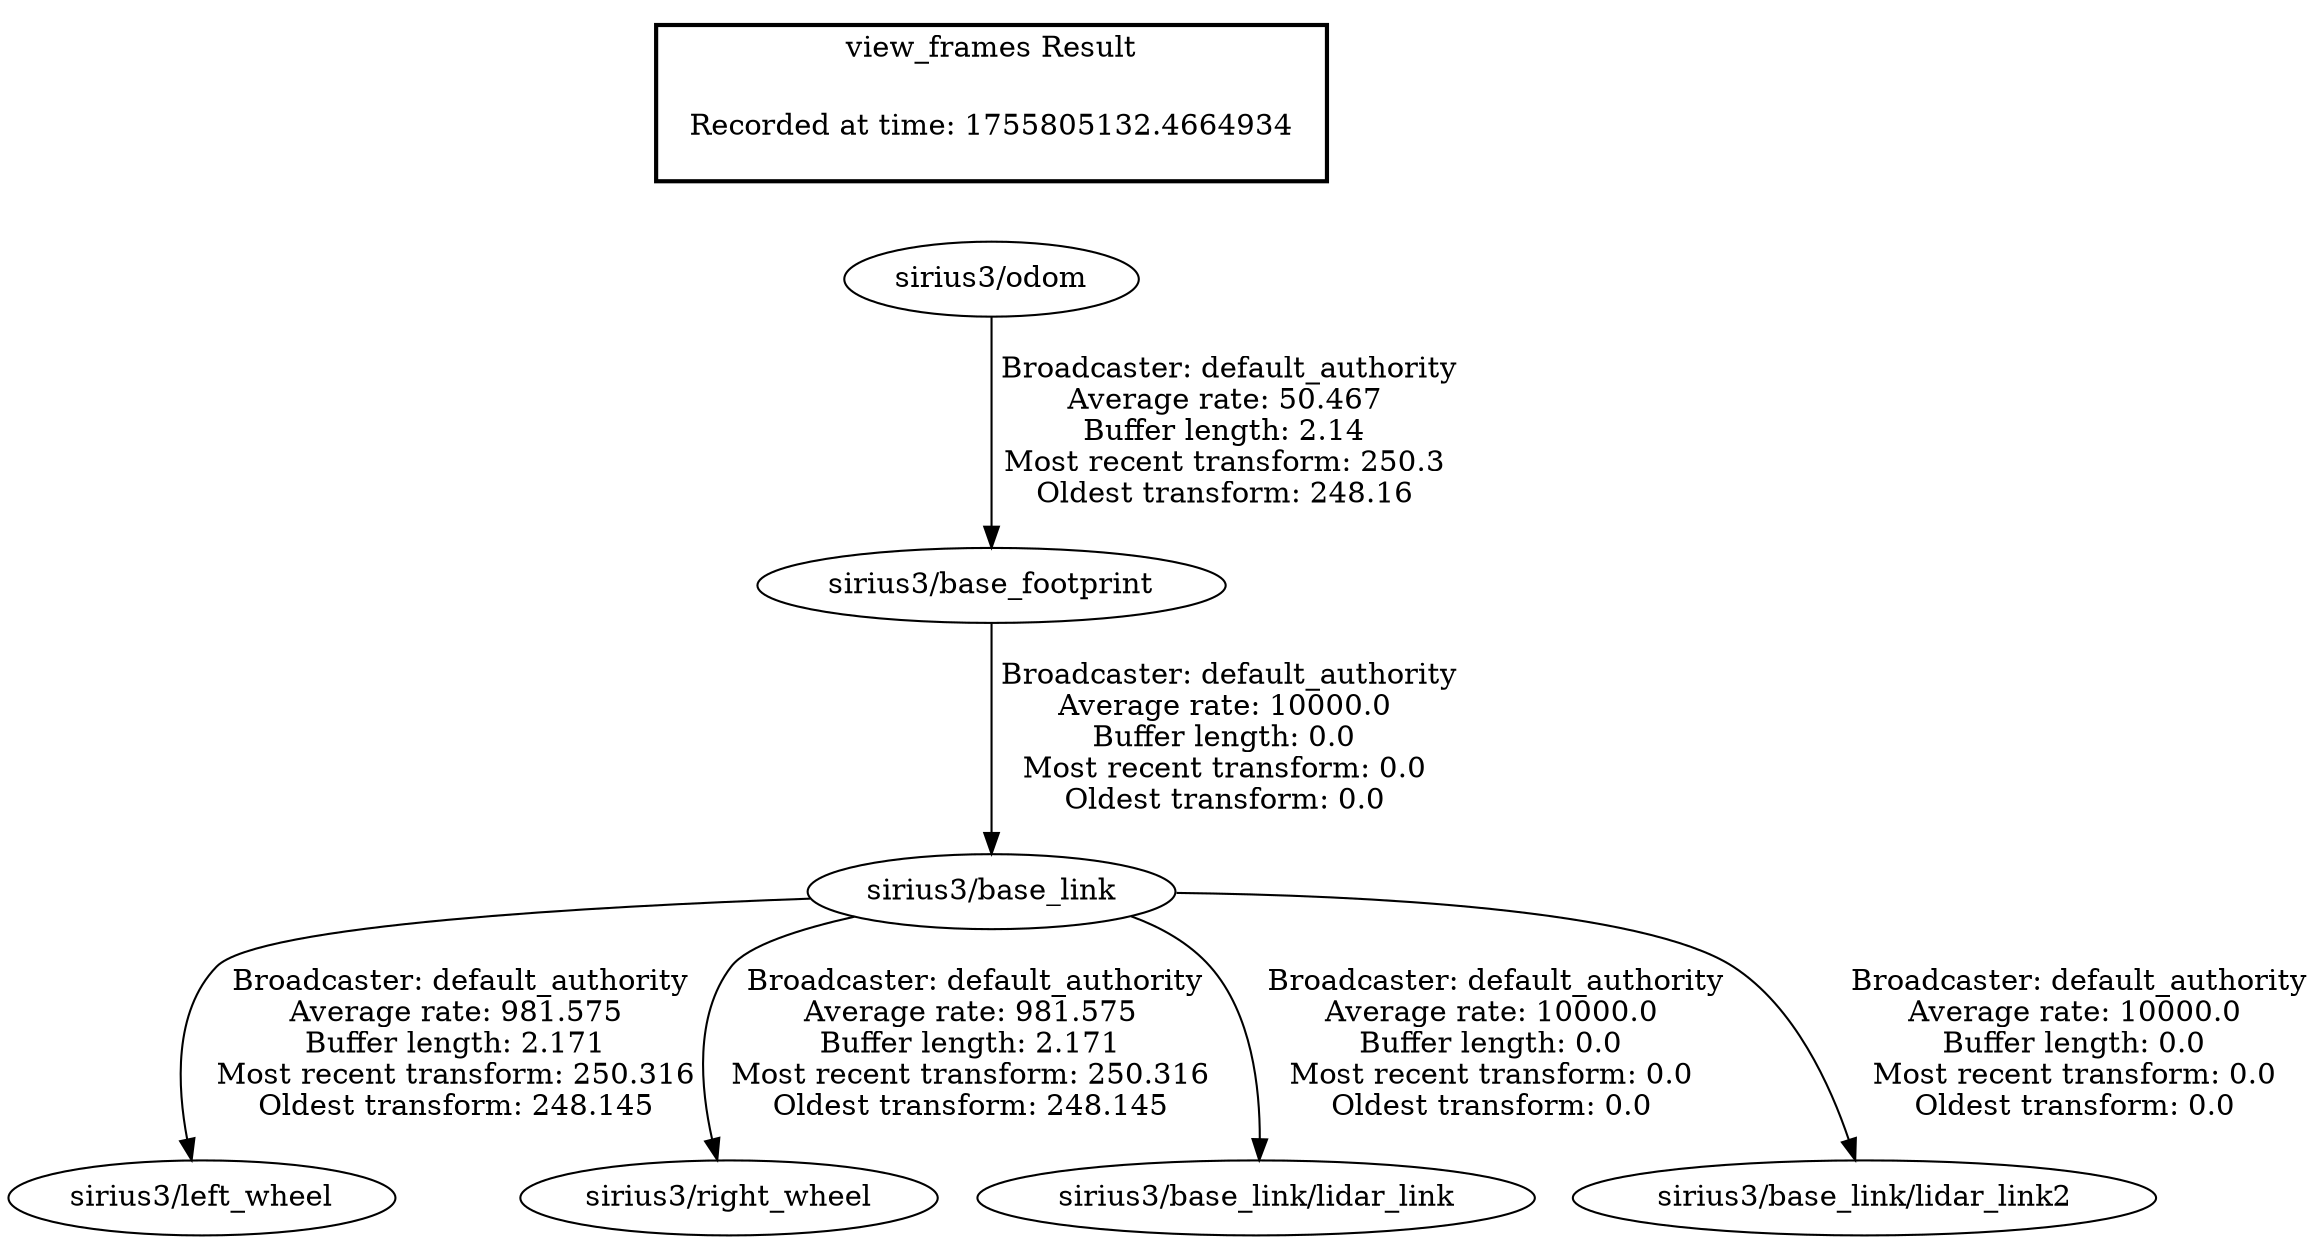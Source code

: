 digraph G {
"sirius3/base_link" -> "sirius3/left_wheel"[label=" Broadcaster: default_authority\nAverage rate: 981.575\nBuffer length: 2.171\nMost recent transform: 250.316\nOldest transform: 248.145\n"];
"sirius3/base_footprint" -> "sirius3/base_link"[label=" Broadcaster: default_authority\nAverage rate: 10000.0\nBuffer length: 0.0\nMost recent transform: 0.0\nOldest transform: 0.0\n"];
"sirius3/base_link" -> "sirius3/right_wheel"[label=" Broadcaster: default_authority\nAverage rate: 981.575\nBuffer length: 2.171\nMost recent transform: 250.316\nOldest transform: 248.145\n"];
"sirius3/base_link" -> "sirius3/base_link/lidar_link"[label=" Broadcaster: default_authority\nAverage rate: 10000.0\nBuffer length: 0.0\nMost recent transform: 0.0\nOldest transform: 0.0\n"];
"sirius3/odom" -> "sirius3/base_footprint"[label=" Broadcaster: default_authority\nAverage rate: 50.467\nBuffer length: 2.14\nMost recent transform: 250.3\nOldest transform: 248.16\n"];
"sirius3/base_link" -> "sirius3/base_link/lidar_link2"[label=" Broadcaster: default_authority\nAverage rate: 10000.0\nBuffer length: 0.0\nMost recent transform: 0.0\nOldest transform: 0.0\n"];
edge [style=invis];
 subgraph cluster_legend { style=bold; color=black; label ="view_frames Result";
"Recorded at time: 1755805132.4664934"[ shape=plaintext ] ;
}->"sirius3/odom";
}